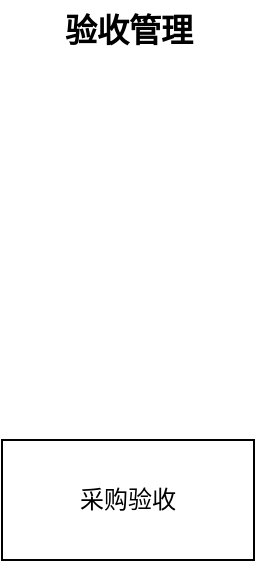 <mxfile version="21.1.6" type="github" pages="4">
  <diagram name="送货管理" id="X3wgdLGq-_Crg-AjojkE">
    <mxGraphModel dx="1434" dy="756" grid="1" gridSize="10" guides="1" tooltips="1" connect="1" arrows="1" fold="1" page="1" pageScale="1" pageWidth="827" pageHeight="1169" math="0" shadow="0">
      <root>
        <mxCell id="0" />
        <mxCell id="1" parent="0" />
        <mxCell id="Wh6mt4iKhqSVBK08v1Cl-2" value="采购验收" style="rounded=0;whiteSpace=wrap;html=1;" parent="1" vertex="1">
          <mxGeometry x="351" y="280" width="126" height="60" as="geometry" />
        </mxCell>
        <mxCell id="Wh6mt4iKhqSVBK08v1Cl-5" value="&lt;font style=&quot;font-size: 16px;&quot;&gt;&lt;b&gt;验收管理&lt;/b&gt;&lt;/font&gt;" style="text;html=1;align=center;verticalAlign=middle;resizable=0;points=[];autosize=1;strokeColor=none;fillColor=none;" parent="1" vertex="1">
          <mxGeometry x="369" y="60" width="90" height="30" as="geometry" />
        </mxCell>
      </root>
    </mxGraphModel>
  </diagram>
  <diagram id="liIOY7kV3COZ_kVsWzIN" name="采购验收">
    <mxGraphModel dx="1434" dy="756" grid="1" gridSize="10" guides="1" tooltips="1" connect="1" arrows="1" fold="1" page="1" pageScale="1" pageWidth="827" pageHeight="1169" math="0" shadow="0">
      <root>
        <mxCell id="0" />
        <mxCell id="1" parent="0" />
        <mxCell id="G6c7WTwizra9ARQgNWS_-1" style="edgeStyle=orthogonalEdgeStyle;rounded=0;orthogonalLoop=1;jettySize=auto;html=1;exitX=0.5;exitY=1;exitDx=0;exitDy=0;entryX=0.5;entryY=0;entryDx=0;entryDy=0;" edge="1" parent="1" source="GFYWQTXrey3wATUyHJn4-2" target="Q0j5l_KJou3c4U5PHv7C-1">
          <mxGeometry relative="1" as="geometry" />
        </mxCell>
        <mxCell id="GFYWQTXrey3wATUyHJn4-2" value="开始" style="rounded=1;whiteSpace=wrap;html=1;" parent="1" vertex="1">
          <mxGeometry x="364" y="170" width="120" height="60" as="geometry" />
        </mxCell>
        <mxCell id="GFYWQTXrey3wATUyHJn4-4" value="&lt;font style=&quot;font-size: 16px;&quot;&gt;&lt;b&gt;采购验收&lt;/b&gt;&lt;/font&gt;" style="text;html=1;strokeColor=none;fillColor=none;align=center;verticalAlign=middle;whiteSpace=wrap;rounded=0;" parent="1" vertex="1">
          <mxGeometry x="361" y="40" width="106" height="30" as="geometry" />
        </mxCell>
        <mxCell id="GFYWQTXrey3wATUyHJn4-19" style="edgeStyle=orthogonalEdgeStyle;rounded=0;orthogonalLoop=1;jettySize=auto;html=1;exitX=0.5;exitY=1;exitDx=0;exitDy=0;" parent="1" source="GFYWQTXrey3wATUyHJn4-7" target="GFYWQTXrey3wATUyHJn4-18" edge="1">
          <mxGeometry relative="1" as="geometry" />
        </mxCell>
        <mxCell id="GFYWQTXrey3wATUyHJn4-7" value="完善验收单信息" style="rounded=0;whiteSpace=wrap;html=1;" parent="1" vertex="1">
          <mxGeometry x="364" y="510" width="120" height="60" as="geometry" />
        </mxCell>
        <mxCell id="GFYWQTXrey3wATUyHJn4-11" style="edgeStyle=orthogonalEdgeStyle;rounded=0;orthogonalLoop=1;jettySize=auto;html=1;exitX=0.5;exitY=1;exitDx=0;exitDy=0;entryX=0.5;entryY=0;entryDx=0;entryDy=0;" parent="1" source="GFYWQTXrey3wATUyHJn4-15" target="GFYWQTXrey3wATUyHJn4-7" edge="1">
          <mxGeometry relative="1" as="geometry" />
        </mxCell>
        <mxCell id="GFYWQTXrey3wATUyHJn4-15" value="添加物料" style="rounded=0;whiteSpace=wrap;html=1;" parent="1" vertex="1">
          <mxGeometry x="364" y="400" width="120" height="60" as="geometry" />
        </mxCell>
        <mxCell id="GFYWQTXrey3wATUyHJn4-23" style="edgeStyle=orthogonalEdgeStyle;rounded=0;orthogonalLoop=1;jettySize=auto;html=1;exitX=0.5;exitY=1;exitDx=0;exitDy=0;entryX=0.5;entryY=0;entryDx=0;entryDy=0;" parent="1" source="GFYWQTXrey3wATUyHJn4-18" target="GFYWQTXrey3wATUyHJn4-22" edge="1">
          <mxGeometry relative="1" as="geometry" />
        </mxCell>
        <mxCell id="GFYWQTXrey3wATUyHJn4-18" value="保存" style="rounded=0;whiteSpace=wrap;html=1;" parent="1" vertex="1">
          <mxGeometry x="364" y="620" width="120" height="60" as="geometry" />
        </mxCell>
        <mxCell id="GFYWQTXrey3wATUyHJn4-20" value="&lt;div style=&quot;background-color: rgb(36, 41, 46); font-size: 9.8pt; font-family: 宋体, monospace;&quot;&gt;&lt;pre style=&quot;&quot;&gt;&lt;font color=&quot;#ffffff&quot;&gt;采购验收单 标签数据 批次图片&lt;/font&gt;&lt;/pre&gt;&lt;pre style=&quot;&quot;&gt;&lt;font color=&quot;#ffffff&quot;&gt;操作日志 附件&lt;/font&gt;&lt;/pre&gt;&lt;/div&gt;" style="text;whiteSpace=wrap;html=1;" parent="1" vertex="1">
          <mxGeometry x="487" y="601" width="316" height="80" as="geometry" />
        </mxCell>
        <mxCell id="GFYWQTXrey3wATUyHJn4-25" style="edgeStyle=orthogonalEdgeStyle;rounded=0;orthogonalLoop=1;jettySize=auto;html=1;exitX=0.5;exitY=1;exitDx=0;exitDy=0;entryX=0.5;entryY=0;entryDx=0;entryDy=0;" parent="1" source="GFYWQTXrey3wATUyHJn4-22" target="GFYWQTXrey3wATUyHJn4-24" edge="1">
          <mxGeometry relative="1" as="geometry" />
        </mxCell>
        <mxCell id="GFYWQTXrey3wATUyHJn4-22" value="提交" style="rounded=0;whiteSpace=wrap;html=1;" parent="1" vertex="1">
          <mxGeometry x="364" y="730" width="120" height="60" as="geometry" />
        </mxCell>
        <mxCell id="GFYWQTXrey3wATUyHJn4-24" value="结束" style="rounded=1;whiteSpace=wrap;html=1;" parent="1" vertex="1">
          <mxGeometry x="364" y="850" width="120" height="60" as="geometry" />
        </mxCell>
        <mxCell id="GFYWQTXrey3wATUyHJn4-26" value="&lt;div style=&quot;background-color: rgb(36, 41, 46); font-family: 宋体, monospace; font-size: 9.8pt;&quot;&gt;&lt;pre style=&quot;&quot;&gt;&lt;font color=&quot;#ffffff&quot;&gt;更改单据和行项目状态为验收中&lt;/font&gt;&lt;/pre&gt;&lt;pre style=&quot;&quot;&gt;&lt;font color=&quot;#ffffff&quot;&gt;保存和更新标签关联关系 保存材质证书&lt;/font&gt;&lt;/pre&gt;&lt;pre style=&quot;&quot;&gt;&lt;font color=&quot;#ffffff&quot;&gt;保存拆分验收单&lt;/font&gt;&lt;/pre&gt;&lt;/div&gt;" style="text;whiteSpace=wrap;html=1;" parent="1" vertex="1">
          <mxGeometry x="486" y="710" width="316" height="90" as="geometry" />
        </mxCell>
        <mxCell id="bMQF7_7k_ZCRFBY79LjC-1" value="基于到货登记创建" style="text;html=1;align=center;verticalAlign=middle;resizable=0;points=[];autosize=1;strokeColor=none;fillColor=none;" vertex="1" parent="1">
          <mxGeometry x="368" y="350" width="120" height="30" as="geometry" />
        </mxCell>
        <mxCell id="bMQF7_7k_ZCRFBY79LjC-2" value="到货登记完成自动创建" style="text;html=1;align=center;verticalAlign=middle;resizable=0;points=[];autosize=1;strokeColor=none;fillColor=none;" vertex="1" parent="1">
          <mxGeometry x="200" y="410" width="140" height="30" as="geometry" />
        </mxCell>
        <mxCell id="Q0j5l_KJou3c4U5PHv7C-2" style="edgeStyle=orthogonalEdgeStyle;rounded=0;orthogonalLoop=1;jettySize=auto;html=1;exitX=0.5;exitY=1;exitDx=0;exitDy=0;entryX=0.5;entryY=0;entryDx=0;entryDy=0;" edge="1" parent="1" source="Q0j5l_KJou3c4U5PHv7C-1" target="GFYWQTXrey3wATUyHJn4-15">
          <mxGeometry relative="1" as="geometry" />
        </mxCell>
        <mxCell id="G6c7WTwizra9ARQgNWS_-2" style="edgeStyle=orthogonalEdgeStyle;rounded=0;orthogonalLoop=1;jettySize=auto;html=1;exitX=0;exitY=0.5;exitDx=0;exitDy=0;entryX=0;entryY=0.5;entryDx=0;entryDy=0;" edge="1" parent="1" source="Q0j5l_KJou3c4U5PHv7C-1" target="GFYWQTXrey3wATUyHJn4-7">
          <mxGeometry relative="1" as="geometry">
            <mxPoint x="260" y="500" as="targetPoint" />
            <Array as="points">
              <mxPoint x="270" y="310" />
              <mxPoint x="270" y="540" />
            </Array>
          </mxGeometry>
        </mxCell>
        <mxCell id="Q0j5l_KJou3c4U5PHv7C-1" value="创建" style="rhombus;whiteSpace=wrap;html=1;" vertex="1" parent="1">
          <mxGeometry x="359" y="280" width="129" height="60" as="geometry" />
        </mxCell>
        <mxCell id="G6c7WTwizra9ARQgNWS_-6" value="&lt;div style=&quot;border-color: var(--border-color); text-align: left;&quot;&gt;&lt;div style=&quot;background-color: rgb(40, 44, 52); line-height: 24px;&quot;&gt;&lt;font color=&quot;#ffffff&quot; style=&quot;font-size: 13px;&quot; face=&quot;宋体&quot;&gt;选择验收数量、添加验收人、上传附件（到货登记单、验收报告、材质证书）&lt;/font&gt;&lt;/div&gt;&lt;/div&gt;" style="text;html=1;strokeColor=none;fillColor=none;align=left;verticalAlign=top;whiteSpace=wrap;rounded=0;" vertex="1" parent="1">
          <mxGeometry x="488" y="504" width="302" height="60" as="geometry" />
        </mxCell>
      </root>
    </mxGraphModel>
  </diagram>
  <diagram name="到货分配" id="PlyRIoZ0xoMgmd-16wHQ">
    <mxGraphModel dx="1434" dy="756" grid="1" gridSize="10" guides="1" tooltips="1" connect="1" arrows="1" fold="1" page="1" pageScale="1" pageWidth="827" pageHeight="1169" math="0" shadow="0">
      <root>
        <mxCell id="Eqexfa2UzpbZ_ncxNsiV-0" />
        <mxCell id="Eqexfa2UzpbZ_ncxNsiV-1" parent="Eqexfa2UzpbZ_ncxNsiV-0" />
        <mxCell id="Eqexfa2UzpbZ_ncxNsiV-2" style="edgeStyle=orthogonalEdgeStyle;rounded=0;orthogonalLoop=1;jettySize=auto;html=1;entryX=0.5;entryY=0;entryDx=0;entryDy=0;" parent="Eqexfa2UzpbZ_ncxNsiV-1" source="Eqexfa2UzpbZ_ncxNsiV-3" target="Eqexfa2UzpbZ_ncxNsiV-11" edge="1">
          <mxGeometry relative="1" as="geometry" />
        </mxCell>
        <mxCell id="Eqexfa2UzpbZ_ncxNsiV-3" value="开始" style="rounded=1;whiteSpace=wrap;html=1;" parent="Eqexfa2UzpbZ_ncxNsiV-1" vertex="1">
          <mxGeometry x="364" y="170" width="120" height="60" as="geometry" />
        </mxCell>
        <mxCell id="Eqexfa2UzpbZ_ncxNsiV-6" value="&lt;font style=&quot;font-size: 16px;&quot;&gt;&lt;b&gt;到货分配&lt;/b&gt;&lt;/font&gt;" style="text;html=1;strokeColor=none;fillColor=none;align=center;verticalAlign=middle;whiteSpace=wrap;rounded=0;" parent="Eqexfa2UzpbZ_ncxNsiV-1" vertex="1">
          <mxGeometry x="361" y="40" width="106" height="30" as="geometry" />
        </mxCell>
        <mxCell id="Eqexfa2UzpbZ_ncxNsiV-9" style="edgeStyle=orthogonalEdgeStyle;rounded=0;orthogonalLoop=1;jettySize=auto;html=1;exitX=0.5;exitY=1;exitDx=0;exitDy=0;entryX=0.5;entryY=0;entryDx=0;entryDy=0;" parent="Eqexfa2UzpbZ_ncxNsiV-1" source="Eqexfa2UzpbZ_ncxNsiV-14" target="Eqexfa2UzpbZ_ncxNsiV-16" edge="1">
          <mxGeometry relative="1" as="geometry">
            <mxPoint x="424" y="510" as="targetPoint" />
          </mxGeometry>
        </mxCell>
        <mxCell id="Eqexfa2UzpbZ_ncxNsiV-10" style="edgeStyle=orthogonalEdgeStyle;rounded=0;orthogonalLoop=1;jettySize=auto;html=1;exitX=0;exitY=0.5;exitDx=0;exitDy=0;entryX=0;entryY=0.5;entryDx=0;entryDy=0;" parent="Eqexfa2UzpbZ_ncxNsiV-1" source="Eqexfa2UzpbZ_ncxNsiV-11" target="Eqexfa2UzpbZ_ncxNsiV-19" edge="1">
          <mxGeometry relative="1" as="geometry">
            <mxPoint x="240" y="400" as="targetPoint" />
            <Array as="points">
              <mxPoint x="290" y="310" />
              <mxPoint x="290" y="690" />
            </Array>
          </mxGeometry>
        </mxCell>
        <mxCell id="Eqexfa2UzpbZ_ncxNsiV-11" value="创建方式" style="rhombus;whiteSpace=wrap;html=1;" parent="Eqexfa2UzpbZ_ncxNsiV-1" vertex="1">
          <mxGeometry x="359" y="280" width="129" height="60" as="geometry" />
        </mxCell>
        <mxCell id="Eqexfa2UzpbZ_ncxNsiV-12" value="&lt;span style=&quot;color: rgb(0, 0, 0); font-family: Helvetica; font-size: 12px; font-style: normal; font-variant-ligatures: normal; font-variant-caps: normal; font-weight: 400; letter-spacing: normal; orphans: 2; text-align: center; text-indent: 0px; text-transform: none; widows: 2; word-spacing: 0px; -webkit-text-stroke-width: 0px; background-color: rgb(251, 251, 251); text-decoration-thickness: initial; text-decoration-style: initial; text-decoration-color: initial; float: none; display: inline !important;&quot;&gt;送货通知自动生成&lt;/span&gt;" style="text;whiteSpace=wrap;html=1;" parent="Eqexfa2UzpbZ_ncxNsiV-1" vertex="1">
          <mxGeometry x="240" y="475" width="106" height="30" as="geometry" />
        </mxCell>
        <mxCell id="Eqexfa2UzpbZ_ncxNsiV-13" value="" style="edgeStyle=orthogonalEdgeStyle;rounded=0;orthogonalLoop=1;jettySize=auto;html=1;exitX=0.5;exitY=1;exitDx=0;exitDy=0;entryX=0.5;entryY=0;entryDx=0;entryDy=0;" parent="Eqexfa2UzpbZ_ncxNsiV-1" source="Eqexfa2UzpbZ_ncxNsiV-11" target="Eqexfa2UzpbZ_ncxNsiV-14" edge="1">
          <mxGeometry relative="1" as="geometry">
            <mxPoint x="424" y="340" as="sourcePoint" />
            <mxPoint x="424" y="510" as="targetPoint" />
          </mxGeometry>
        </mxCell>
        <mxCell id="Eqexfa2UzpbZ_ncxNsiV-14" value="添加物料（行项目）" style="rounded=0;whiteSpace=wrap;html=1;" parent="Eqexfa2UzpbZ_ncxNsiV-1" vertex="1">
          <mxGeometry x="364" y="400" width="120" height="60" as="geometry" />
        </mxCell>
        <mxCell id="Eqexfa2UzpbZ_ncxNsiV-15" style="edgeStyle=orthogonalEdgeStyle;rounded=0;orthogonalLoop=1;jettySize=auto;html=1;exitX=0.5;exitY=1;exitDx=0;exitDy=0;entryX=0.5;entryY=0;entryDx=0;entryDy=0;" parent="Eqexfa2UzpbZ_ncxNsiV-1" source="Eqexfa2UzpbZ_ncxNsiV-16" target="Eqexfa2UzpbZ_ncxNsiV-19" edge="1">
          <mxGeometry relative="1" as="geometry" />
        </mxCell>
        <mxCell id="Eqexfa2UzpbZ_ncxNsiV-16" value="保存" style="rounded=0;whiteSpace=wrap;html=1;" parent="Eqexfa2UzpbZ_ncxNsiV-1" vertex="1">
          <mxGeometry x="364" y="525" width="120" height="60" as="geometry" />
        </mxCell>
        <mxCell id="Eqexfa2UzpbZ_ncxNsiV-17" value="&lt;div style=&quot;background-color: rgb(36, 41, 46); font-family: 宋体, monospace; font-size: 9.8pt;&quot;&gt;&lt;pre style=&quot;&quot;&gt;&lt;font color=&quot;#ffffff&quot;&gt;到货分配单 单据图片 操作日志 附件 单据流&lt;/font&gt;&lt;/pre&gt;&lt;/div&gt;" style="text;whiteSpace=wrap;html=1;" parent="Eqexfa2UzpbZ_ncxNsiV-1" vertex="1">
          <mxGeometry x="488" y="505" width="306" height="65" as="geometry" />
        </mxCell>
        <mxCell id="Eqexfa2UzpbZ_ncxNsiV-18" style="edgeStyle=orthogonalEdgeStyle;rounded=0;orthogonalLoop=1;jettySize=auto;html=1;exitX=0.5;exitY=1;exitDx=0;exitDy=0;entryX=0.5;entryY=0;entryDx=0;entryDy=0;" parent="Eqexfa2UzpbZ_ncxNsiV-1" source="Eqexfa2UzpbZ_ncxNsiV-19" target="Eqexfa2UzpbZ_ncxNsiV-20" edge="1">
          <mxGeometry relative="1" as="geometry" />
        </mxCell>
        <mxCell id="Eqexfa2UzpbZ_ncxNsiV-19" value="提交" style="rounded=0;whiteSpace=wrap;html=1;" parent="Eqexfa2UzpbZ_ncxNsiV-1" vertex="1">
          <mxGeometry x="363.5" y="660" width="120" height="60" as="geometry" />
        </mxCell>
        <mxCell id="Eqexfa2UzpbZ_ncxNsiV-20" value="结束" style="rounded=1;whiteSpace=wrap;html=1;" parent="Eqexfa2UzpbZ_ncxNsiV-1" vertex="1">
          <mxGeometry x="363.5" y="770" width="120" height="60" as="geometry" />
        </mxCell>
        <mxCell id="Eqexfa2UzpbZ_ncxNsiV-21" value="&lt;div style=&quot;background-color: rgb(36, 41, 46); font-family: 宋体, monospace; font-size: 9.8pt;&quot;&gt;&lt;pre style=&quot;&quot;&gt;&lt;font color=&quot;#ffffff&quot;&gt;自动生成到货登记单&lt;/font&gt;&lt;/pre&gt;&lt;/div&gt;" style="text;whiteSpace=wrap;html=1;" parent="Eqexfa2UzpbZ_ncxNsiV-1" vertex="1">
          <mxGeometry x="488" y="641" width="140" height="50" as="geometry" />
        </mxCell>
        <mxCell id="Eqexfa2UzpbZ_ncxNsiV-22" value="&lt;span style=&quot;color: rgb(0, 0, 0); font-family: Helvetica; font-size: 12px; font-style: normal; font-variant-ligatures: normal; font-variant-caps: normal; font-weight: 400; letter-spacing: normal; orphans: 2; text-align: center; text-indent: 0px; text-transform: none; widows: 2; word-spacing: 0px; -webkit-text-stroke-width: 0px; background-color: rgb(251, 251, 251); text-decoration-thickness: initial; text-decoration-style: initial; text-decoration-color: initial; float: none; display: inline !important;&quot;&gt;基于送货通知创建&lt;/span&gt;" style="text;whiteSpace=wrap;html=1;" parent="Eqexfa2UzpbZ_ncxNsiV-1" vertex="1">
          <mxGeometry x="374" y="350" width="100" height="30" as="geometry" />
        </mxCell>
        <mxCell id="9w2fbXqTApk7guRfjKYI-0" value="&lt;span style=&quot;font-family: -apple-system, BlinkMacSystemFont, &amp;quot;Segoe UI&amp;quot;, &amp;quot;PingFang SC&amp;quot;, &amp;quot;Hiragino Sans GB&amp;quot;, &amp;quot;Microsoft YaHei&amp;quot;, &amp;quot;Helvetica Neue&amp;quot;, Helvetica, Arial, sans-serif, &amp;quot;Apple Color Emoji&amp;quot;, &amp;quot;Segoe UI Emoji&amp;quot;, &amp;quot;Segoe UI Symbol&amp;quot;; font-size: 14px; font-style: normal; font-variant-ligatures: normal; font-variant-caps: normal; font-weight: 400; letter-spacing: normal; orphans: 2; text-align: left; text-indent: 0px; text-transform: none; widows: 2; word-spacing: 0px; -webkit-text-stroke-width: 0px; text-decoration-thickness: initial; text-decoration-style: initial; text-decoration-color: initial; float: none; display: inline !important; background-color: rgb(0, 0, 0);&quot;&gt;&lt;font style=&quot;&quot; color=&quot;#ffffff&quot;&gt;分配物资管理员&lt;/font&gt;&lt;/span&gt;" style="text;whiteSpace=wrap;html=1;" parent="Eqexfa2UzpbZ_ncxNsiV-1" vertex="1">
          <mxGeometry x="488" y="396" width="100" height="40" as="geometry" />
        </mxCell>
      </root>
    </mxGraphModel>
  </diagram>
  <diagram name="到货登记" id="NA5efV6Q6ccj4urvWhV9">
    <mxGraphModel dx="1434" dy="756" grid="1" gridSize="10" guides="1" tooltips="1" connect="1" arrows="1" fold="1" page="1" pageScale="1" pageWidth="827" pageHeight="1169" math="0" shadow="0">
      <root>
        <mxCell id="o6Z4xU-KA2Y51pi3Z5cj-0" />
        <mxCell id="o6Z4xU-KA2Y51pi3Z5cj-1" parent="o6Z4xU-KA2Y51pi3Z5cj-0" />
        <mxCell id="o6Z4xU-KA2Y51pi3Z5cj-2" style="edgeStyle=orthogonalEdgeStyle;rounded=0;orthogonalLoop=1;jettySize=auto;html=1;entryX=0.5;entryY=0;entryDx=0;entryDy=0;" parent="o6Z4xU-KA2Y51pi3Z5cj-1" source="o6Z4xU-KA2Y51pi3Z5cj-3" target="o6Z4xU-KA2Y51pi3Z5cj-7" edge="1">
          <mxGeometry relative="1" as="geometry" />
        </mxCell>
        <mxCell id="o6Z4xU-KA2Y51pi3Z5cj-3" value="开始" style="rounded=1;whiteSpace=wrap;html=1;" parent="o6Z4xU-KA2Y51pi3Z5cj-1" vertex="1">
          <mxGeometry x="364" y="170" width="120" height="60" as="geometry" />
        </mxCell>
        <mxCell id="o6Z4xU-KA2Y51pi3Z5cj-4" value="&lt;font style=&quot;font-size: 16px;&quot;&gt;&lt;b&gt;到货登记&lt;/b&gt;&lt;/font&gt;" style="text;html=1;strokeColor=none;fillColor=none;align=center;verticalAlign=middle;whiteSpace=wrap;rounded=0;" parent="o6Z4xU-KA2Y51pi3Z5cj-1" vertex="1">
          <mxGeometry x="361" y="40" width="106" height="30" as="geometry" />
        </mxCell>
        <mxCell id="o6Z4xU-KA2Y51pi3Z5cj-5" style="edgeStyle=orthogonalEdgeStyle;rounded=0;orthogonalLoop=1;jettySize=auto;html=1;exitX=0.5;exitY=1;exitDx=0;exitDy=0;entryX=0.5;entryY=0;entryDx=0;entryDy=0;" parent="o6Z4xU-KA2Y51pi3Z5cj-1" source="o6Z4xU-KA2Y51pi3Z5cj-10" target="o6Z4xU-KA2Y51pi3Z5cj-12" edge="1">
          <mxGeometry relative="1" as="geometry">
            <mxPoint x="424" y="510" as="targetPoint" />
          </mxGeometry>
        </mxCell>
        <mxCell id="ec8CVk_18wHqUUCT-SaL-11" style="edgeStyle=orthogonalEdgeStyle;rounded=0;orthogonalLoop=1;jettySize=auto;html=1;exitX=0;exitY=0.5;exitDx=0;exitDy=0;entryX=0;entryY=0.5;entryDx=0;entryDy=0;" parent="o6Z4xU-KA2Y51pi3Z5cj-1" source="o6Z4xU-KA2Y51pi3Z5cj-7" target="ec8CVk_18wHqUUCT-SaL-7" edge="1">
          <mxGeometry relative="1" as="geometry">
            <Array as="points">
              <mxPoint x="310" y="310" />
              <mxPoint x="310" y="680" />
            </Array>
          </mxGeometry>
        </mxCell>
        <mxCell id="IxM2aRsH7dyCOvsz6ltu-1" value="到货分配自动生成" style="edgeLabel;html=1;align=center;verticalAlign=middle;resizable=0;points=[];" parent="ec8CVk_18wHqUUCT-SaL-11" vertex="1" connectable="0">
          <mxGeometry x="-0.062" y="2" relative="1" as="geometry">
            <mxPoint as="offset" />
          </mxGeometry>
        </mxCell>
        <mxCell id="o6Z4xU-KA2Y51pi3Z5cj-7" value="创建方式" style="rhombus;whiteSpace=wrap;html=1;" parent="o6Z4xU-KA2Y51pi3Z5cj-1" vertex="1">
          <mxGeometry x="359" y="280" width="129" height="60" as="geometry" />
        </mxCell>
        <mxCell id="o6Z4xU-KA2Y51pi3Z5cj-9" value="" style="edgeStyle=orthogonalEdgeStyle;rounded=0;orthogonalLoop=1;jettySize=auto;html=1;exitX=0.5;exitY=1;exitDx=0;exitDy=0;entryX=0.5;entryY=0;entryDx=0;entryDy=0;" parent="o6Z4xU-KA2Y51pi3Z5cj-1" source="o6Z4xU-KA2Y51pi3Z5cj-7" target="o6Z4xU-KA2Y51pi3Z5cj-10" edge="1">
          <mxGeometry relative="1" as="geometry">
            <mxPoint x="424" y="340" as="sourcePoint" />
            <mxPoint x="424" y="510" as="targetPoint" />
          </mxGeometry>
        </mxCell>
        <mxCell id="o6Z4xU-KA2Y51pi3Z5cj-10" value="添加物料（行项目）" style="rounded=0;whiteSpace=wrap;html=1;" parent="o6Z4xU-KA2Y51pi3Z5cj-1" vertex="1">
          <mxGeometry x="364" y="400" width="120" height="60" as="geometry" />
        </mxCell>
        <mxCell id="ec8CVk_18wHqUUCT-SaL-9" style="edgeStyle=orthogonalEdgeStyle;rounded=0;orthogonalLoop=1;jettySize=auto;html=1;exitX=0.5;exitY=1;exitDx=0;exitDy=0;entryX=0.5;entryY=0;entryDx=0;entryDy=0;" parent="o6Z4xU-KA2Y51pi3Z5cj-1" source="o6Z4xU-KA2Y51pi3Z5cj-12" target="ec8CVk_18wHqUUCT-SaL-7" edge="1">
          <mxGeometry relative="1" as="geometry" />
        </mxCell>
        <mxCell id="o6Z4xU-KA2Y51pi3Z5cj-12" value="保存" style="rounded=0;whiteSpace=wrap;html=1;" parent="o6Z4xU-KA2Y51pi3Z5cj-1" vertex="1">
          <mxGeometry x="364" y="525" width="120" height="60" as="geometry" />
        </mxCell>
        <mxCell id="o6Z4xU-KA2Y51pi3Z5cj-13" value="&lt;div style=&quot;background-color: rgb(36, 41, 46); font-family: 宋体, monospace; font-size: 9.8pt;&quot;&gt;&lt;pre style=&quot;&quot;&gt;&lt;font color=&quot;#ffffff&quot;&gt;到货登记单 标签数据  材质证书 物料主数据单重 &lt;/font&gt;&lt;/pre&gt;&lt;pre style=&quot;&quot;&gt;&lt;font color=&quot;#ffffff&quot;&gt;单据图片 操作日志 附件 单据流&lt;/font&gt;&lt;/pre&gt;&lt;/div&gt;" style="text;whiteSpace=wrap;html=1;" parent="o6Z4xU-KA2Y51pi3Z5cj-1" vertex="1">
          <mxGeometry x="488" y="506" width="322" height="75" as="geometry" />
        </mxCell>
        <mxCell id="o6Z4xU-KA2Y51pi3Z5cj-14" style="edgeStyle=orthogonalEdgeStyle;rounded=0;orthogonalLoop=1;jettySize=auto;html=1;exitX=0.5;exitY=1;exitDx=0;exitDy=0;entryX=0.5;entryY=0;entryDx=0;entryDy=0;" parent="o6Z4xU-KA2Y51pi3Z5cj-1" source="o6Z4xU-KA2Y51pi3Z5cj-15" target="o6Z4xU-KA2Y51pi3Z5cj-16" edge="1">
          <mxGeometry relative="1" as="geometry" />
        </mxCell>
        <mxCell id="o6Z4xU-KA2Y51pi3Z5cj-15" value="提交" style="rounded=0;whiteSpace=wrap;html=1;" parent="o6Z4xU-KA2Y51pi3Z5cj-1" vertex="1">
          <mxGeometry x="364" y="760" width="120" height="60" as="geometry" />
        </mxCell>
        <mxCell id="o6Z4xU-KA2Y51pi3Z5cj-16" value="结束" style="rounded=1;whiteSpace=wrap;html=1;" parent="o6Z4xU-KA2Y51pi3Z5cj-1" vertex="1">
          <mxGeometry x="364" y="870" width="120" height="60" as="geometry" />
        </mxCell>
        <mxCell id="o6Z4xU-KA2Y51pi3Z5cj-18" value="&lt;span style=&quot;color: rgb(0, 0, 0); font-family: Helvetica; font-size: 12px; font-style: normal; font-variant-ligatures: normal; font-variant-caps: normal; font-weight: 400; letter-spacing: normal; orphans: 2; text-align: center; text-indent: 0px; text-transform: none; widows: 2; word-spacing: 0px; -webkit-text-stroke-width: 0px; background-color: rgb(251, 251, 251); text-decoration-thickness: initial; text-decoration-style: initial; text-decoration-color: initial; float: none; display: inline !important;&quot;&gt;基于模板创建（xxx入库单）&lt;/span&gt;" style="text;whiteSpace=wrap;html=1;" parent="o6Z4xU-KA2Y51pi3Z5cj-1" vertex="1">
          <mxGeometry x="430" y="340" width="160" height="30" as="geometry" />
        </mxCell>
        <mxCell id="o6Z4xU-KA2Y51pi3Z5cj-19" value="&lt;font face=&quot;-apple-system, BlinkMacSystemFont, Segoe UI, PingFang SC, Hiragino Sans GB, Microsoft YaHei, Helvetica Neue, Helvetica, Arial, sans-serif, Apple Color Emoji, Segoe UI Emoji, Segoe UI Symbol&quot; color=&quot;#ffffff&quot;&gt;&lt;span style=&quot;font-size: 14px; background-color: rgb(0, 0, 0);&quot;&gt;选择验收组&lt;/span&gt;&lt;/font&gt;" style="text;whiteSpace=wrap;html=1;" parent="o6Z4xU-KA2Y51pi3Z5cj-1" vertex="1">
          <mxGeometry x="488" y="396" width="100" height="40" as="geometry" />
        </mxCell>
        <mxCell id="ec8CVk_18wHqUUCT-SaL-0" value="&lt;span style=&quot;color: rgb(0, 0, 0); font-family: Helvetica; font-size: 12px; font-style: normal; font-variant-ligatures: normal; font-variant-caps: normal; font-weight: 400; letter-spacing: normal; orphans: 2; text-align: center; text-indent: 0px; text-transform: none; widows: 2; word-spacing: 0px; -webkit-text-stroke-width: 0px; background-color: rgb(251, 251, 251); text-decoration-thickness: initial; text-decoration-style: initial; text-decoration-color: initial; float: none; display: inline !important;&quot;&gt;基于采购订单创建&lt;/span&gt;" style="text;whiteSpace=wrap;html=1;" parent="o6Z4xU-KA2Y51pi3Z5cj-1" vertex="1">
          <mxGeometry x="430" y="360" width="100" height="30" as="geometry" />
        </mxCell>
        <mxCell id="ec8CVk_18wHqUUCT-SaL-10" style="edgeStyle=orthogonalEdgeStyle;rounded=0;orthogonalLoop=1;jettySize=auto;html=1;exitX=0.5;exitY=1;exitDx=0;exitDy=0;" parent="o6Z4xU-KA2Y51pi3Z5cj-1" source="ec8CVk_18wHqUUCT-SaL-7" target="o6Z4xU-KA2Y51pi3Z5cj-15" edge="1">
          <mxGeometry relative="1" as="geometry" />
        </mxCell>
        <mxCell id="ec8CVk_18wHqUUCT-SaL-7" value="上传附件" style="rounded=0;whiteSpace=wrap;html=1;" parent="o6Z4xU-KA2Y51pi3Z5cj-1" vertex="1">
          <mxGeometry x="364" y="650" width="120" height="60" as="geometry" />
        </mxCell>
        <mxCell id="ec8CVk_18wHqUUCT-SaL-13" value="&lt;font face=&quot;宋体, monospace&quot; color=&quot;#ffffff&quot;&gt;&lt;span style=&quot;font-size: 14px; background-color: rgb(0, 0, 0);&quot;&gt;材料证书&lt;/span&gt;&lt;/font&gt;" style="text;whiteSpace=wrap;html=1;" parent="o6Z4xU-KA2Y51pi3Z5cj-1" vertex="1">
          <mxGeometry x="490" y="643" width="100" height="40" as="geometry" />
        </mxCell>
        <mxCell id="IxM2aRsH7dyCOvsz6ltu-0" value="&lt;div style=&quot;background-color: rgb(36, 41, 46); font-family: 宋体, monospace; font-size: 9.8pt;&quot;&gt;&lt;pre style=&quot;&quot;&gt;&lt;font color=&quot;#ffffff&quot;&gt;生成采购验收单 生成其他入库单 生成油漆入库单&lt;/font&gt;&lt;/pre&gt;&lt;pre style=&quot;&quot;&gt;&lt;div style=&quot;font-family: 宋体, monospace; font-size: 9.8pt;&quot;&gt;&lt;pre style=&quot;&quot;&gt;&lt;div style=&quot;font-family: 宋体, monospace; font-size: 9.8pt;&quot;&gt;&lt;pre style=&quot;&quot;&gt;&lt;div style=&quot;font-family: &amp;quot;JetBrains Mono&amp;quot;, monospace; font-size: 9.8pt;&quot;&gt;&lt;pre style=&quot;&quot;&gt;&lt;div style=&quot;font-family: 宋体, monospace; font-size: 9.8pt;&quot;&gt;&lt;pre style=&quot;&quot;&gt;&lt;font color=&quot;#ffffff&quot;&gt;生成完工物资入库单 生成零价值入库&lt;/font&gt;&lt;/pre&gt;&lt;/div&gt;&lt;/pre&gt;&lt;/div&gt;&lt;/pre&gt;&lt;/div&gt;&lt;/pre&gt;&lt;/div&gt;&lt;/pre&gt;&lt;/div&gt;" style="text;whiteSpace=wrap;html=1;" parent="o6Z4xU-KA2Y51pi3Z5cj-1" vertex="1">
          <mxGeometry x="489" y="742" width="320" height="70" as="geometry" />
        </mxCell>
      </root>
    </mxGraphModel>
  </diagram>
</mxfile>
